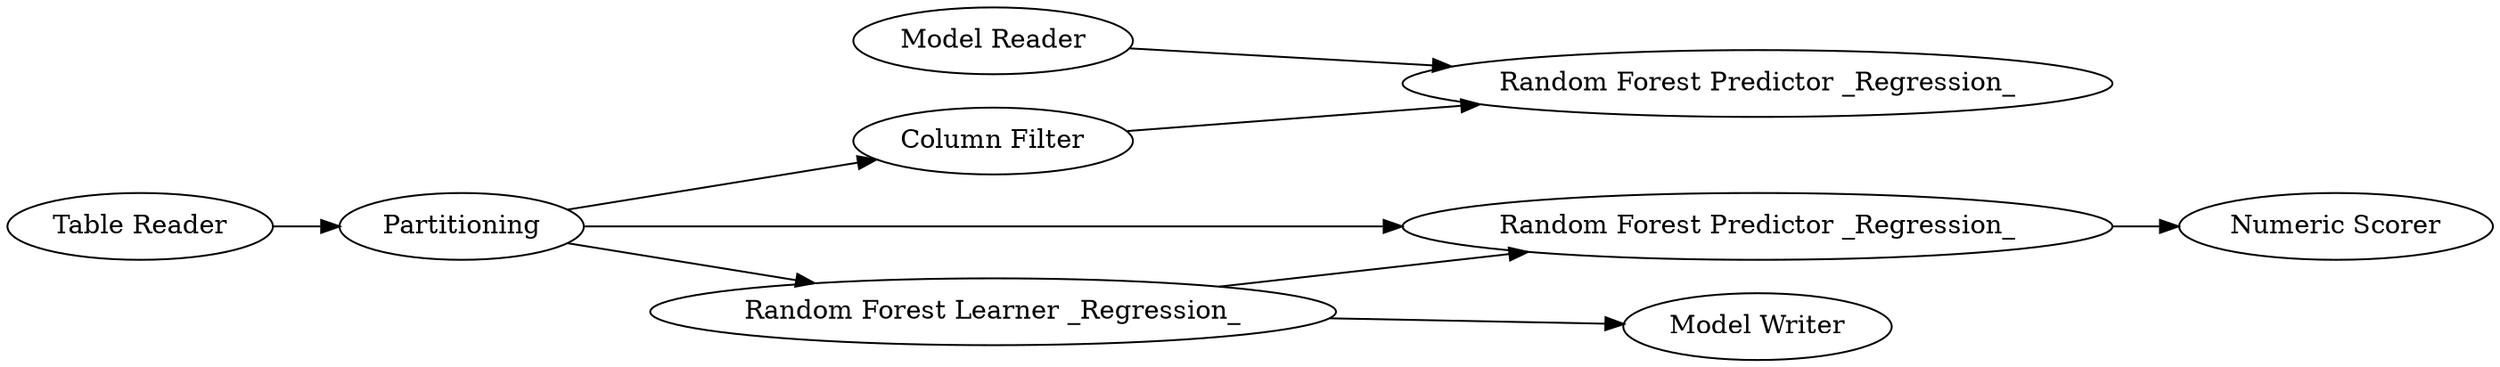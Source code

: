 digraph {
	24 -> 53
	61 -> 62
	53 -> 63
	24 -> 61
	54 -> 24
	60 -> 50
	51 -> 63
	24 -> 60
	60 -> 61
	24 [label=Partitioning]
	50 [label="Model Writer"]
	62 [label="Numeric Scorer"]
	53 [label="Column Filter"]
	51 [label="Model Reader"]
	61 [label="Random Forest Predictor _Regression_"]
	63 [label="Random Forest Predictor _Regression_"]
	54 [label="Table Reader"]
	60 [label="Random Forest Learner _Regression_"]
	rankdir=LR
}
